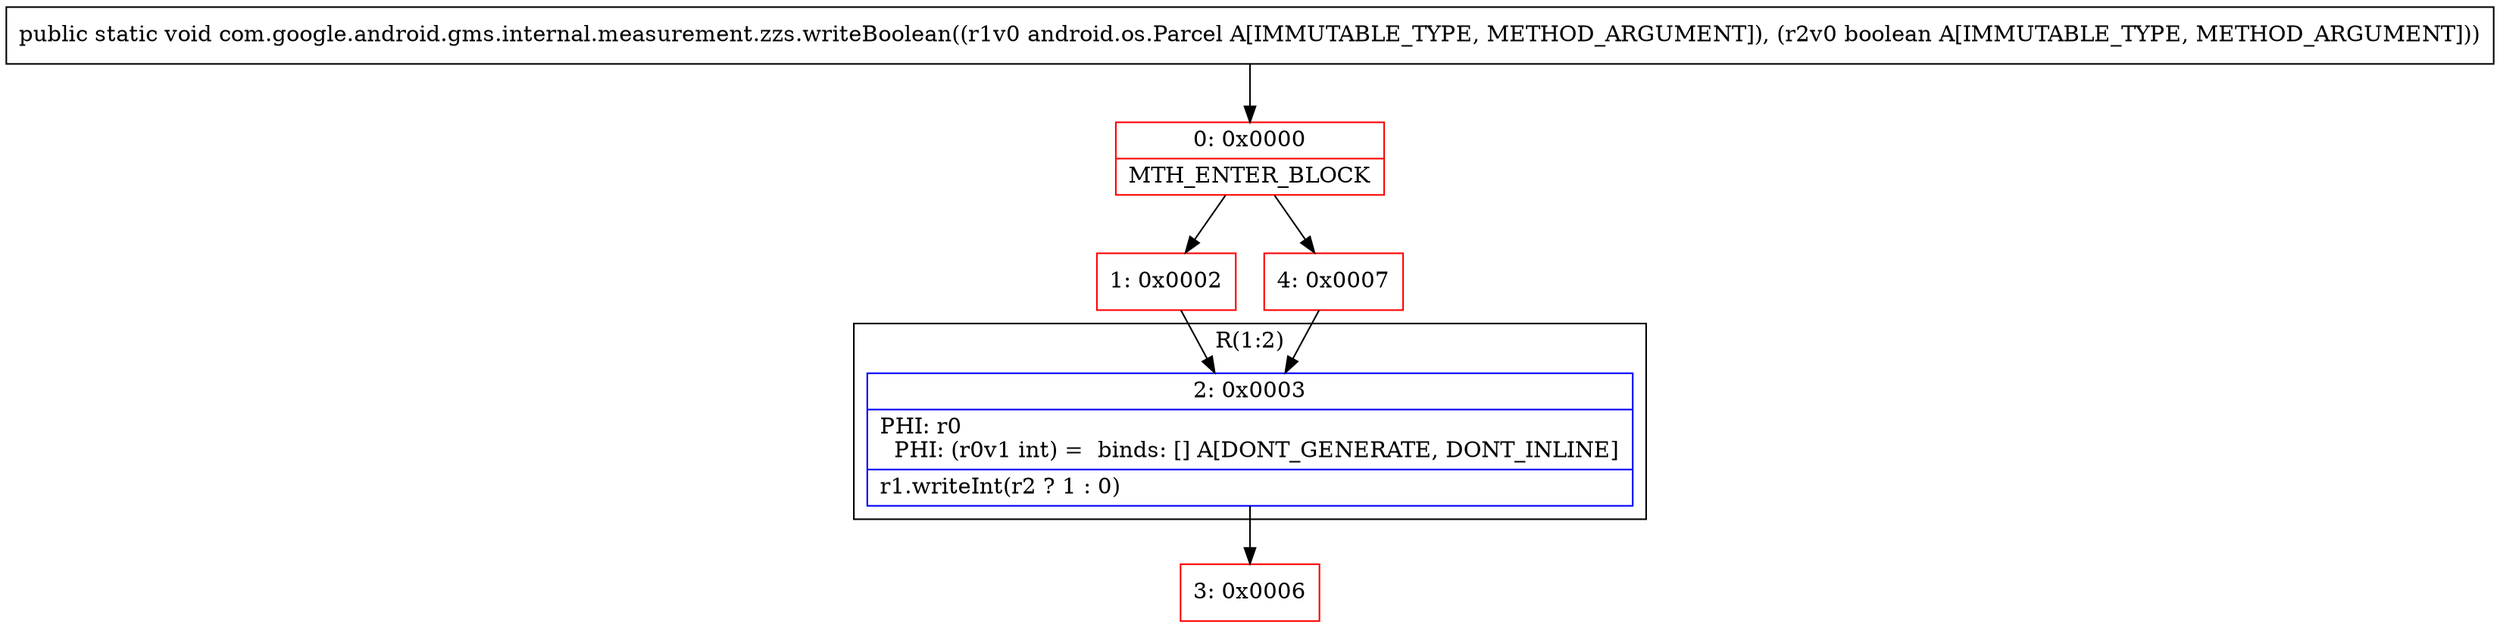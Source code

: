 digraph "CFG forcom.google.android.gms.internal.measurement.zzs.writeBoolean(Landroid\/os\/Parcel;Z)V" {
subgraph cluster_Region_964268722 {
label = "R(1:2)";
node [shape=record,color=blue];
Node_2 [shape=record,label="{2\:\ 0x0003|PHI: r0 \l  PHI: (r0v1 int) =  binds: [] A[DONT_GENERATE, DONT_INLINE]\l|r1.writeInt(r2 ? 1 : 0)\l}"];
}
Node_0 [shape=record,color=red,label="{0\:\ 0x0000|MTH_ENTER_BLOCK\l}"];
Node_1 [shape=record,color=red,label="{1\:\ 0x0002}"];
Node_3 [shape=record,color=red,label="{3\:\ 0x0006}"];
Node_4 [shape=record,color=red,label="{4\:\ 0x0007}"];
MethodNode[shape=record,label="{public static void com.google.android.gms.internal.measurement.zzs.writeBoolean((r1v0 android.os.Parcel A[IMMUTABLE_TYPE, METHOD_ARGUMENT]), (r2v0 boolean A[IMMUTABLE_TYPE, METHOD_ARGUMENT])) }"];
MethodNode -> Node_0;
Node_2 -> Node_3;
Node_0 -> Node_1;
Node_0 -> Node_4;
Node_1 -> Node_2;
Node_4 -> Node_2;
}


